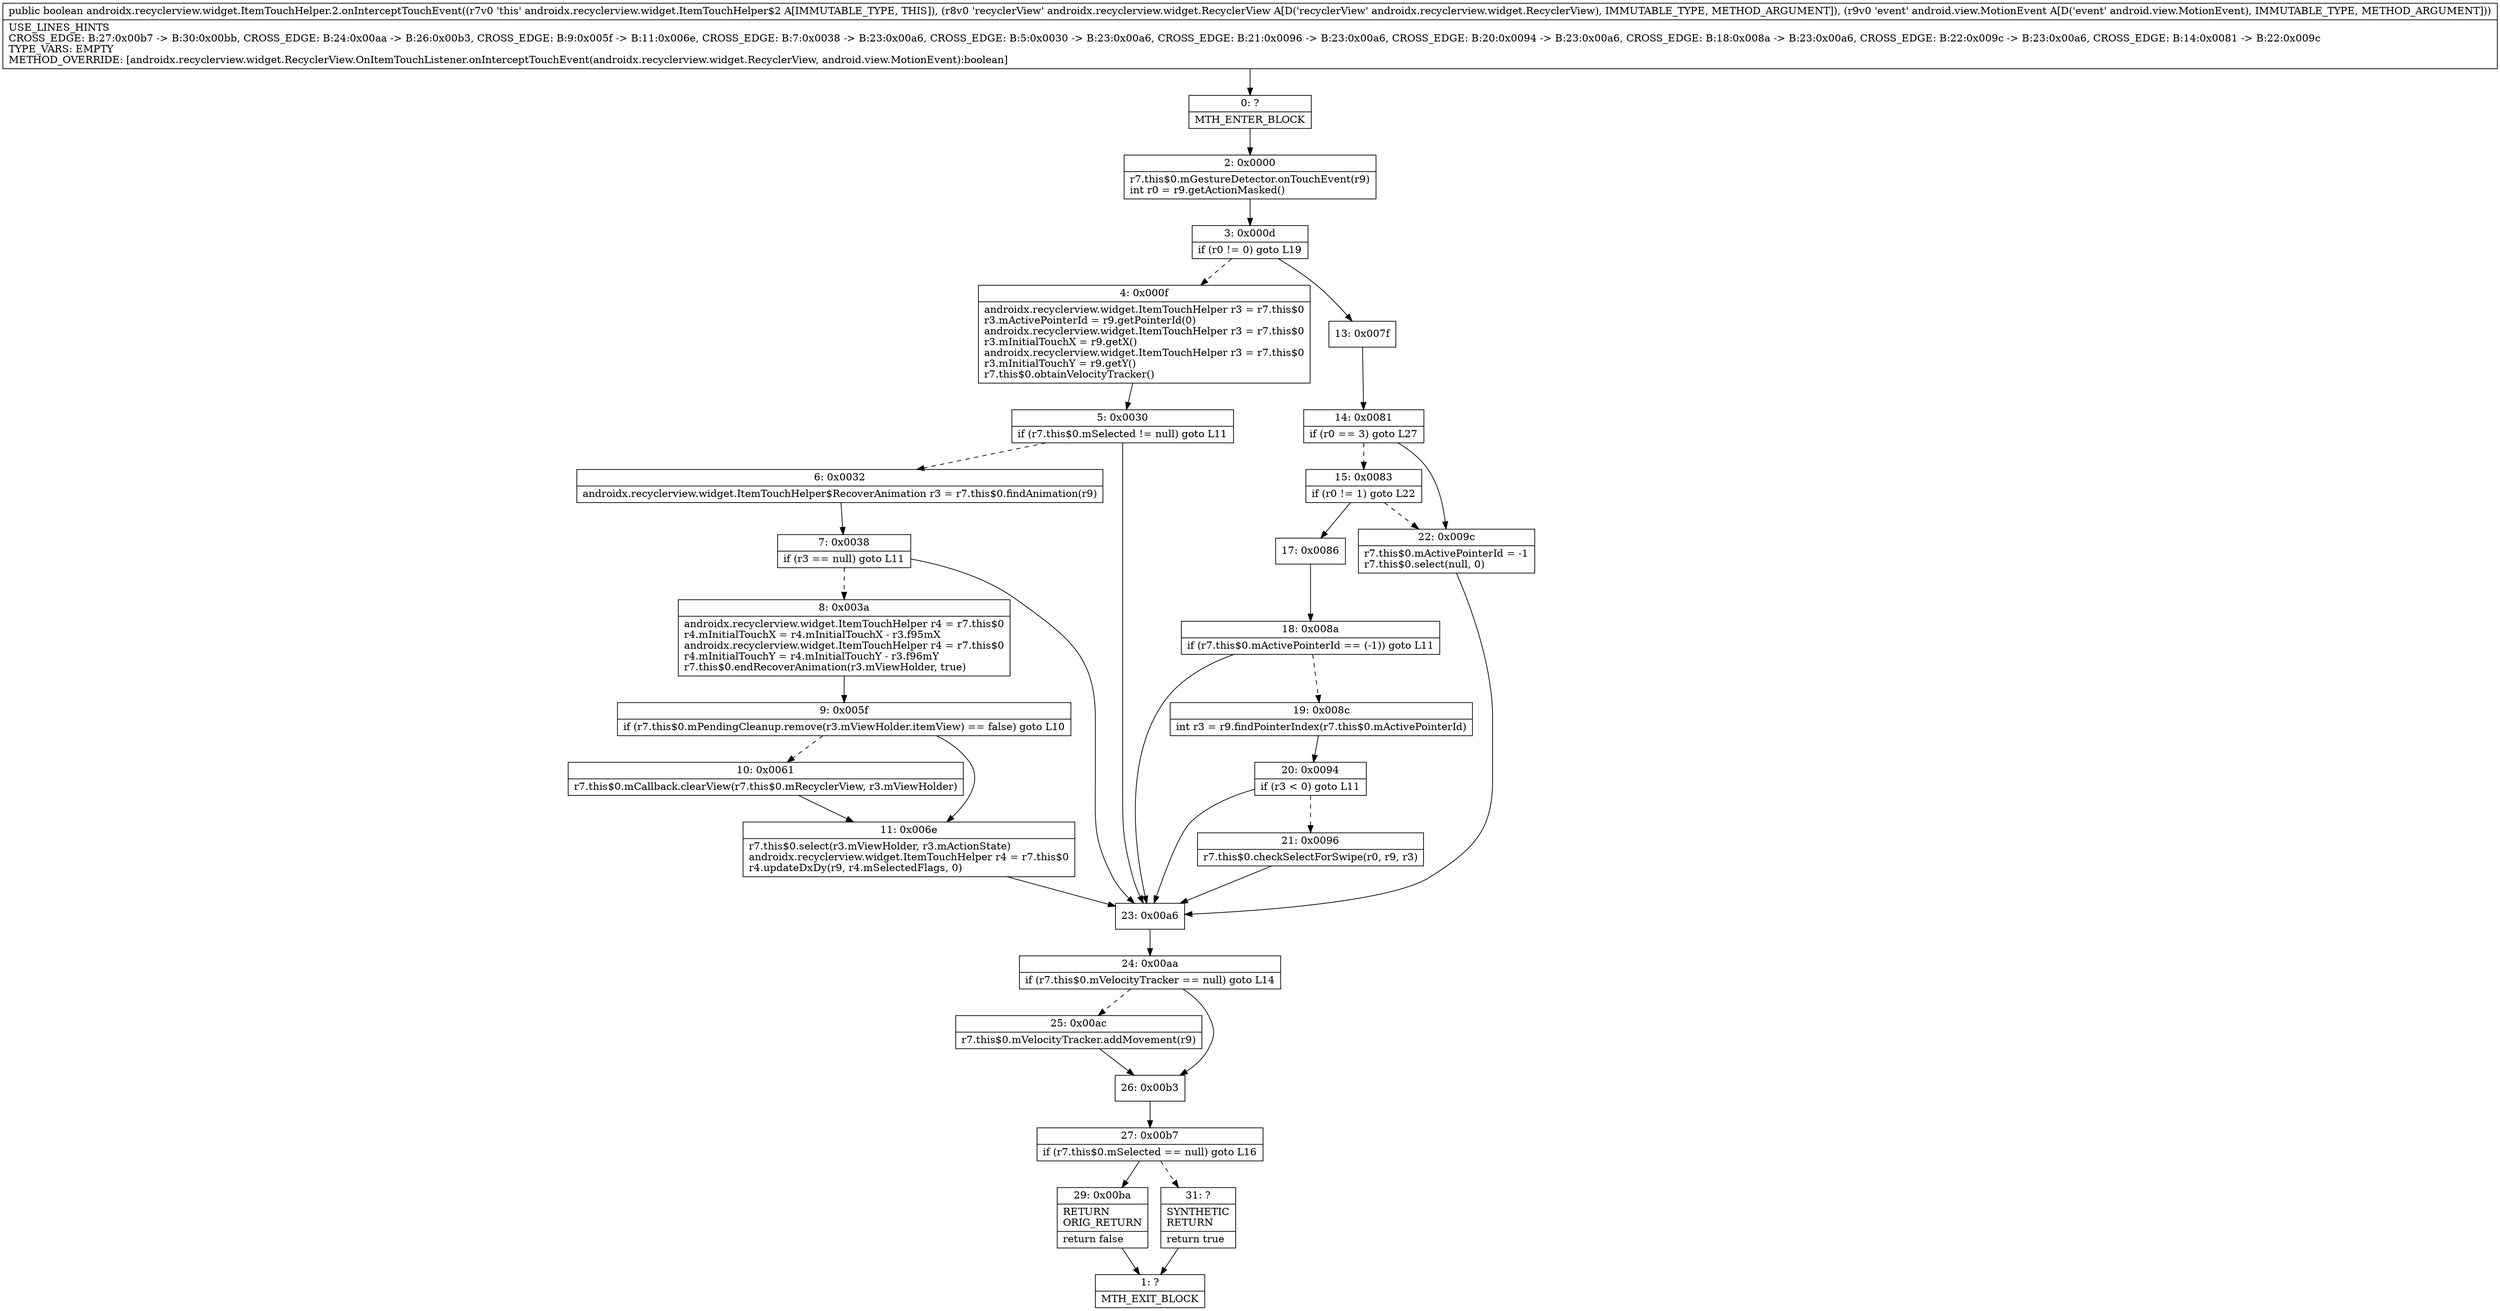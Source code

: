 digraph "CFG forandroidx.recyclerview.widget.ItemTouchHelper.2.onInterceptTouchEvent(Landroidx\/recyclerview\/widget\/RecyclerView;Landroid\/view\/MotionEvent;)Z" {
Node_0 [shape=record,label="{0\:\ ?|MTH_ENTER_BLOCK\l}"];
Node_2 [shape=record,label="{2\:\ 0x0000|r7.this$0.mGestureDetector.onTouchEvent(r9)\lint r0 = r9.getActionMasked()\l}"];
Node_3 [shape=record,label="{3\:\ 0x000d|if (r0 != 0) goto L19\l}"];
Node_4 [shape=record,label="{4\:\ 0x000f|androidx.recyclerview.widget.ItemTouchHelper r3 = r7.this$0\lr3.mActivePointerId = r9.getPointerId(0)\landroidx.recyclerview.widget.ItemTouchHelper r3 = r7.this$0\lr3.mInitialTouchX = r9.getX()\landroidx.recyclerview.widget.ItemTouchHelper r3 = r7.this$0\lr3.mInitialTouchY = r9.getY()\lr7.this$0.obtainVelocityTracker()\l}"];
Node_5 [shape=record,label="{5\:\ 0x0030|if (r7.this$0.mSelected != null) goto L11\l}"];
Node_6 [shape=record,label="{6\:\ 0x0032|androidx.recyclerview.widget.ItemTouchHelper$RecoverAnimation r3 = r7.this$0.findAnimation(r9)\l}"];
Node_7 [shape=record,label="{7\:\ 0x0038|if (r3 == null) goto L11\l}"];
Node_8 [shape=record,label="{8\:\ 0x003a|androidx.recyclerview.widget.ItemTouchHelper r4 = r7.this$0\lr4.mInitialTouchX = r4.mInitialTouchX \- r3.f95mX\landroidx.recyclerview.widget.ItemTouchHelper r4 = r7.this$0\lr4.mInitialTouchY = r4.mInitialTouchY \- r3.f96mY\lr7.this$0.endRecoverAnimation(r3.mViewHolder, true)\l}"];
Node_9 [shape=record,label="{9\:\ 0x005f|if (r7.this$0.mPendingCleanup.remove(r3.mViewHolder.itemView) == false) goto L10\l}"];
Node_10 [shape=record,label="{10\:\ 0x0061|r7.this$0.mCallback.clearView(r7.this$0.mRecyclerView, r3.mViewHolder)\l}"];
Node_11 [shape=record,label="{11\:\ 0x006e|r7.this$0.select(r3.mViewHolder, r3.mActionState)\landroidx.recyclerview.widget.ItemTouchHelper r4 = r7.this$0\lr4.updateDxDy(r9, r4.mSelectedFlags, 0)\l}"];
Node_23 [shape=record,label="{23\:\ 0x00a6}"];
Node_24 [shape=record,label="{24\:\ 0x00aa|if (r7.this$0.mVelocityTracker == null) goto L14\l}"];
Node_25 [shape=record,label="{25\:\ 0x00ac|r7.this$0.mVelocityTracker.addMovement(r9)\l}"];
Node_26 [shape=record,label="{26\:\ 0x00b3}"];
Node_27 [shape=record,label="{27\:\ 0x00b7|if (r7.this$0.mSelected == null) goto L16\l}"];
Node_29 [shape=record,label="{29\:\ 0x00ba|RETURN\lORIG_RETURN\l|return false\l}"];
Node_1 [shape=record,label="{1\:\ ?|MTH_EXIT_BLOCK\l}"];
Node_31 [shape=record,label="{31\:\ ?|SYNTHETIC\lRETURN\l|return true\l}"];
Node_13 [shape=record,label="{13\:\ 0x007f}"];
Node_14 [shape=record,label="{14\:\ 0x0081|if (r0 == 3) goto L27\l}"];
Node_15 [shape=record,label="{15\:\ 0x0083|if (r0 != 1) goto L22\l}"];
Node_17 [shape=record,label="{17\:\ 0x0086}"];
Node_18 [shape=record,label="{18\:\ 0x008a|if (r7.this$0.mActivePointerId == (\-1)) goto L11\l}"];
Node_19 [shape=record,label="{19\:\ 0x008c|int r3 = r9.findPointerIndex(r7.this$0.mActivePointerId)\l}"];
Node_20 [shape=record,label="{20\:\ 0x0094|if (r3 \< 0) goto L11\l}"];
Node_21 [shape=record,label="{21\:\ 0x0096|r7.this$0.checkSelectForSwipe(r0, r9, r3)\l}"];
Node_22 [shape=record,label="{22\:\ 0x009c|r7.this$0.mActivePointerId = \-1\lr7.this$0.select(null, 0)\l}"];
MethodNode[shape=record,label="{public boolean androidx.recyclerview.widget.ItemTouchHelper.2.onInterceptTouchEvent((r7v0 'this' androidx.recyclerview.widget.ItemTouchHelper$2 A[IMMUTABLE_TYPE, THIS]), (r8v0 'recyclerView' androidx.recyclerview.widget.RecyclerView A[D('recyclerView' androidx.recyclerview.widget.RecyclerView), IMMUTABLE_TYPE, METHOD_ARGUMENT]), (r9v0 'event' android.view.MotionEvent A[D('event' android.view.MotionEvent), IMMUTABLE_TYPE, METHOD_ARGUMENT]))  | USE_LINES_HINTS\lCROSS_EDGE: B:27:0x00b7 \-\> B:30:0x00bb, CROSS_EDGE: B:24:0x00aa \-\> B:26:0x00b3, CROSS_EDGE: B:9:0x005f \-\> B:11:0x006e, CROSS_EDGE: B:7:0x0038 \-\> B:23:0x00a6, CROSS_EDGE: B:5:0x0030 \-\> B:23:0x00a6, CROSS_EDGE: B:21:0x0096 \-\> B:23:0x00a6, CROSS_EDGE: B:20:0x0094 \-\> B:23:0x00a6, CROSS_EDGE: B:18:0x008a \-\> B:23:0x00a6, CROSS_EDGE: B:22:0x009c \-\> B:23:0x00a6, CROSS_EDGE: B:14:0x0081 \-\> B:22:0x009c\lTYPE_VARS: EMPTY\lMETHOD_OVERRIDE: [androidx.recyclerview.widget.RecyclerView.OnItemTouchListener.onInterceptTouchEvent(androidx.recyclerview.widget.RecyclerView, android.view.MotionEvent):boolean]\l}"];
MethodNode -> Node_0;Node_0 -> Node_2;
Node_2 -> Node_3;
Node_3 -> Node_4[style=dashed];
Node_3 -> Node_13;
Node_4 -> Node_5;
Node_5 -> Node_6[style=dashed];
Node_5 -> Node_23;
Node_6 -> Node_7;
Node_7 -> Node_8[style=dashed];
Node_7 -> Node_23;
Node_8 -> Node_9;
Node_9 -> Node_10[style=dashed];
Node_9 -> Node_11;
Node_10 -> Node_11;
Node_11 -> Node_23;
Node_23 -> Node_24;
Node_24 -> Node_25[style=dashed];
Node_24 -> Node_26;
Node_25 -> Node_26;
Node_26 -> Node_27;
Node_27 -> Node_29;
Node_27 -> Node_31[style=dashed];
Node_29 -> Node_1;
Node_31 -> Node_1;
Node_13 -> Node_14;
Node_14 -> Node_15[style=dashed];
Node_14 -> Node_22;
Node_15 -> Node_17;
Node_15 -> Node_22[style=dashed];
Node_17 -> Node_18;
Node_18 -> Node_19[style=dashed];
Node_18 -> Node_23;
Node_19 -> Node_20;
Node_20 -> Node_21[style=dashed];
Node_20 -> Node_23;
Node_21 -> Node_23;
Node_22 -> Node_23;
}

